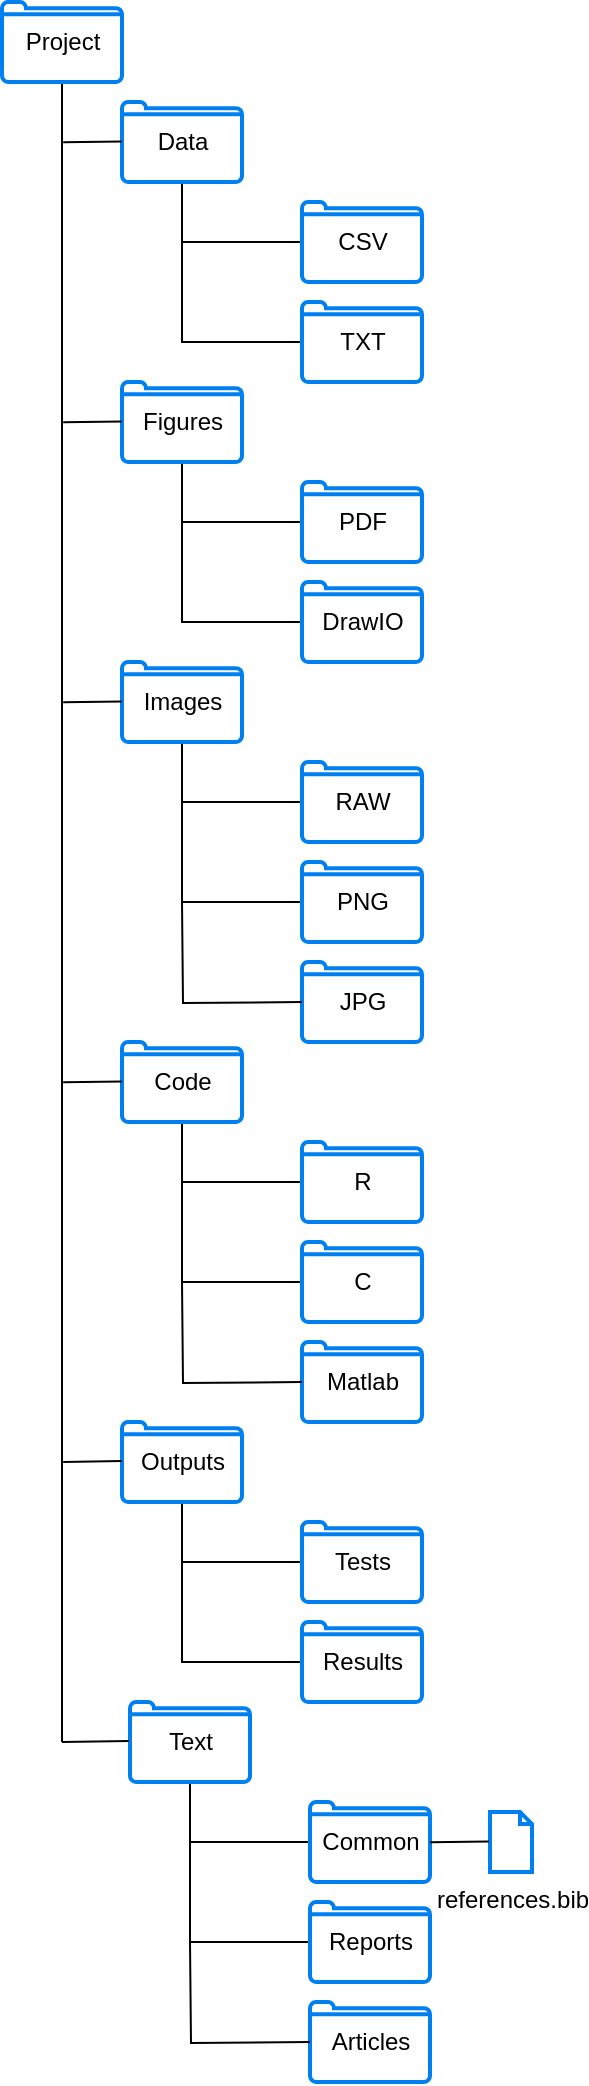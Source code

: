 <mxfile version="13.0.1" type="device"><diagram id="OSJQArlNk0mbSieSkFhg" name="Page-1"><mxGraphModel dx="1301" dy="1180" grid="1" gridSize="10" guides="1" tooltips="1" connect="1" arrows="1" fold="1" page="1" pageScale="1" pageWidth="850" pageHeight="1100" math="0" shadow="0"><root><mxCell id="0"/><mxCell id="1" parent="0"/><mxCell id="ekf-TX3PyhvcFV8pfSGV-8" value="" style="edgeStyle=orthogonalEdgeStyle;rounded=0;orthogonalLoop=1;jettySize=auto;html=1;startArrow=none;startFill=0;endArrow=none;endFill=0;fillColor=#fff2cc;strokeColor=#000000;" parent="1" source="ekf-TX3PyhvcFV8pfSGV-1" edge="1"><mxGeometry relative="1" as="geometry"><mxPoint x="190" y="930" as="targetPoint"/></mxGeometry></mxCell><mxCell id="ekf-TX3PyhvcFV8pfSGV-1" value="" style="html=1;verticalLabelPosition=bottom;align=center;labelBackgroundColor=#ffffff;verticalAlign=top;strokeWidth=2;strokeColor=#0080F0;shadow=0;dashed=0;shape=mxgraph.ios7.icons.folder;container=1;" parent="1" vertex="1"><mxGeometry x="160" y="60" width="60" height="40" as="geometry"/></mxCell><mxCell id="ekf-TX3PyhvcFV8pfSGV-2" value="Project" style="text;html=1;resizable=0;autosize=1;align=center;verticalAlign=middle;points=[];fillColor=none;strokeColor=none;rounded=0;" parent="ekf-TX3PyhvcFV8pfSGV-1" vertex="1"><mxGeometry x="5" y="10" width="50" height="20" as="geometry"/></mxCell><mxCell id="ekf-TX3PyhvcFV8pfSGV-13" value="" style="edgeStyle=orthogonalEdgeStyle;rounded=0;orthogonalLoop=1;jettySize=auto;html=1;startArrow=none;startFill=0;endArrow=none;endFill=0;" parent="1" source="ekf-TX3PyhvcFV8pfSGV-9" target="ekf-TX3PyhvcFV8pfSGV-11" edge="1"><mxGeometry relative="1" as="geometry"><Array as="points"><mxPoint x="250" y="180"/></Array></mxGeometry></mxCell><mxCell id="ekf-TX3PyhvcFV8pfSGV-16" value="" style="edgeStyle=orthogonalEdgeStyle;rounded=0;orthogonalLoop=1;jettySize=auto;html=1;startArrow=none;startFill=0;endArrow=none;endFill=0;" parent="1" source="ekf-TX3PyhvcFV8pfSGV-9" target="ekf-TX3PyhvcFV8pfSGV-14" edge="1"><mxGeometry relative="1" as="geometry"><Array as="points"><mxPoint x="250" y="230"/></Array></mxGeometry></mxCell><mxCell id="ekf-TX3PyhvcFV8pfSGV-9" value="" style="html=1;verticalLabelPosition=bottom;align=center;labelBackgroundColor=#ffffff;verticalAlign=top;strokeWidth=2;strokeColor=#0080F0;shadow=0;dashed=0;shape=mxgraph.ios7.icons.folder;container=1;" parent="1" vertex="1"><mxGeometry x="220" y="110" width="60" height="40" as="geometry"/></mxCell><mxCell id="ekf-TX3PyhvcFV8pfSGV-10" value="Data" style="text;html=1;resizable=0;autosize=1;align=center;verticalAlign=middle;points=[];fillColor=none;strokeColor=none;rounded=0;" parent="ekf-TX3PyhvcFV8pfSGV-9" vertex="1"><mxGeometry x="10" y="10" width="40" height="20" as="geometry"/></mxCell><mxCell id="ekf-TX3PyhvcFV8pfSGV-14" value="" style="html=1;verticalLabelPosition=bottom;align=center;labelBackgroundColor=#ffffff;verticalAlign=top;strokeWidth=2;strokeColor=#0080F0;shadow=0;dashed=0;shape=mxgraph.ios7.icons.folder;container=1;" parent="1" vertex="1"><mxGeometry x="310" y="210" width="60" height="40" as="geometry"/></mxCell><mxCell id="ekf-TX3PyhvcFV8pfSGV-15" value="TXT&lt;br&gt;" style="text;html=1;resizable=0;autosize=1;align=center;verticalAlign=middle;points=[];fillColor=none;strokeColor=none;rounded=0;" parent="ekf-TX3PyhvcFV8pfSGV-14" vertex="1"><mxGeometry x="10" y="10" width="40" height="20" as="geometry"/></mxCell><mxCell id="ekf-TX3PyhvcFV8pfSGV-11" value="" style="html=1;verticalLabelPosition=bottom;align=center;labelBackgroundColor=#ffffff;verticalAlign=top;strokeWidth=2;strokeColor=#0080F0;shadow=0;dashed=0;shape=mxgraph.ios7.icons.folder;container=1;" parent="1" vertex="1"><mxGeometry x="310" y="160" width="60" height="40" as="geometry"/></mxCell><mxCell id="ekf-TX3PyhvcFV8pfSGV-12" value="CSV" style="text;html=1;resizable=0;autosize=1;align=center;verticalAlign=middle;points=[];fillColor=none;strokeColor=none;rounded=0;" parent="ekf-TX3PyhvcFV8pfSGV-11" vertex="1"><mxGeometry x="10" y="10" width="40" height="20" as="geometry"/></mxCell><mxCell id="ekf-TX3PyhvcFV8pfSGV-22" value="" style="edgeStyle=orthogonalEdgeStyle;rounded=0;orthogonalLoop=1;jettySize=auto;html=1;startArrow=none;startFill=0;endArrow=none;endFill=0;" parent="1" source="ekf-TX3PyhvcFV8pfSGV-24" target="ekf-TX3PyhvcFV8pfSGV-28" edge="1"><mxGeometry relative="1" as="geometry"><Array as="points"><mxPoint x="250" y="320"/></Array></mxGeometry></mxCell><mxCell id="ekf-TX3PyhvcFV8pfSGV-23" value="" style="edgeStyle=orthogonalEdgeStyle;rounded=0;orthogonalLoop=1;jettySize=auto;html=1;startArrow=none;startFill=0;endArrow=none;endFill=0;" parent="1" source="ekf-TX3PyhvcFV8pfSGV-24" target="ekf-TX3PyhvcFV8pfSGV-26" edge="1"><mxGeometry relative="1" as="geometry"><Array as="points"><mxPoint x="250" y="370"/></Array></mxGeometry></mxCell><mxCell id="ekf-TX3PyhvcFV8pfSGV-24" value="" style="html=1;verticalLabelPosition=bottom;align=center;labelBackgroundColor=#ffffff;verticalAlign=top;strokeWidth=2;strokeColor=#0080F0;shadow=0;dashed=0;shape=mxgraph.ios7.icons.folder;container=1;" parent="1" vertex="1"><mxGeometry x="220" y="250" width="60" height="40" as="geometry"/></mxCell><mxCell id="ekf-TX3PyhvcFV8pfSGV-25" value="Figures" style="text;html=1;resizable=0;autosize=1;align=center;verticalAlign=middle;points=[];fillColor=none;strokeColor=none;rounded=0;" parent="ekf-TX3PyhvcFV8pfSGV-24" vertex="1"><mxGeometry y="10" width="60" height="20" as="geometry"/></mxCell><mxCell id="ekf-TX3PyhvcFV8pfSGV-26" value="" style="html=1;verticalLabelPosition=bottom;align=center;labelBackgroundColor=#ffffff;verticalAlign=top;strokeWidth=2;strokeColor=#0080F0;shadow=0;dashed=0;shape=mxgraph.ios7.icons.folder;container=1;" parent="1" vertex="1"><mxGeometry x="310" y="350" width="60" height="40" as="geometry"/></mxCell><mxCell id="ekf-TX3PyhvcFV8pfSGV-27" value="DrawIO" style="text;html=1;resizable=0;autosize=1;align=center;verticalAlign=middle;points=[];fillColor=none;strokeColor=none;rounded=0;" parent="ekf-TX3PyhvcFV8pfSGV-26" vertex="1"><mxGeometry y="10" width="60" height="20" as="geometry"/></mxCell><mxCell id="ekf-TX3PyhvcFV8pfSGV-28" value="" style="html=1;verticalLabelPosition=bottom;align=center;labelBackgroundColor=#ffffff;verticalAlign=top;strokeWidth=2;strokeColor=#0080F0;shadow=0;dashed=0;shape=mxgraph.ios7.icons.folder;container=1;" parent="1" vertex="1"><mxGeometry x="310" y="300" width="60" height="40" as="geometry"/></mxCell><mxCell id="ekf-TX3PyhvcFV8pfSGV-29" value="PDF" style="text;html=1;resizable=0;autosize=1;align=center;verticalAlign=middle;points=[];fillColor=none;strokeColor=none;rounded=0;" parent="ekf-TX3PyhvcFV8pfSGV-28" vertex="1"><mxGeometry x="10" y="10" width="40" height="20" as="geometry"/></mxCell><mxCell id="ekf-TX3PyhvcFV8pfSGV-30" value="" style="edgeStyle=orthogonalEdgeStyle;rounded=0;orthogonalLoop=1;jettySize=auto;html=1;startArrow=none;startFill=0;endArrow=none;endFill=0;" parent="1" source="ekf-TX3PyhvcFV8pfSGV-32" target="ekf-TX3PyhvcFV8pfSGV-36" edge="1"><mxGeometry relative="1" as="geometry"><Array as="points"><mxPoint x="250" y="460"/></Array></mxGeometry></mxCell><mxCell id="ekf-TX3PyhvcFV8pfSGV-31" value="" style="edgeStyle=orthogonalEdgeStyle;rounded=0;orthogonalLoop=1;jettySize=auto;html=1;startArrow=none;startFill=0;endArrow=none;endFill=0;" parent="1" source="ekf-TX3PyhvcFV8pfSGV-32" target="ekf-TX3PyhvcFV8pfSGV-34" edge="1"><mxGeometry relative="1" as="geometry"><Array as="points"><mxPoint x="250" y="510"/></Array></mxGeometry></mxCell><mxCell id="ekf-TX3PyhvcFV8pfSGV-32" value="" style="html=1;verticalLabelPosition=bottom;align=center;labelBackgroundColor=#ffffff;verticalAlign=top;strokeWidth=2;strokeColor=#0080F0;shadow=0;dashed=0;shape=mxgraph.ios7.icons.folder;container=1;" parent="1" vertex="1"><mxGeometry x="220" y="390" width="60" height="40" as="geometry"/></mxCell><mxCell id="ekf-TX3PyhvcFV8pfSGV-33" value="Images" style="text;html=1;resizable=0;autosize=1;align=center;verticalAlign=middle;points=[];fillColor=none;strokeColor=none;rounded=0;" parent="ekf-TX3PyhvcFV8pfSGV-32" vertex="1"><mxGeometry x="5" y="10" width="50" height="20" as="geometry"/></mxCell><mxCell id="ekf-TX3PyhvcFV8pfSGV-34" value="" style="html=1;verticalLabelPosition=bottom;align=center;labelBackgroundColor=#ffffff;verticalAlign=top;strokeWidth=2;strokeColor=#0080F0;shadow=0;dashed=0;shape=mxgraph.ios7.icons.folder;container=1;" parent="1" vertex="1"><mxGeometry x="310" y="490" width="60" height="40" as="geometry"/></mxCell><mxCell id="ekf-TX3PyhvcFV8pfSGV-35" value="PNG" style="text;html=1;resizable=0;autosize=1;align=center;verticalAlign=middle;points=[];fillColor=none;strokeColor=none;rounded=0;" parent="ekf-TX3PyhvcFV8pfSGV-34" vertex="1"><mxGeometry x="10" y="10" width="40" height="20" as="geometry"/></mxCell><mxCell id="ekf-TX3PyhvcFV8pfSGV-36" value="" style="html=1;verticalLabelPosition=bottom;align=center;labelBackgroundColor=#ffffff;verticalAlign=top;strokeWidth=2;strokeColor=#0080F0;shadow=0;dashed=0;shape=mxgraph.ios7.icons.folder;container=1;" parent="1" vertex="1"><mxGeometry x="310" y="440" width="60" height="40" as="geometry"/></mxCell><mxCell id="ekf-TX3PyhvcFV8pfSGV-37" value="RAW" style="text;html=1;resizable=0;autosize=1;align=center;verticalAlign=middle;points=[];fillColor=none;strokeColor=none;rounded=0;" parent="ekf-TX3PyhvcFV8pfSGV-36" vertex="1"><mxGeometry x="10" y="10" width="40" height="20" as="geometry"/></mxCell><mxCell id="ekf-TX3PyhvcFV8pfSGV-38" value="" style="html=1;verticalLabelPosition=bottom;align=center;labelBackgroundColor=#ffffff;verticalAlign=top;strokeWidth=2;strokeColor=#0080F0;shadow=0;dashed=0;shape=mxgraph.ios7.icons.folder;container=1;" parent="1" vertex="1"><mxGeometry x="310" y="540" width="60" height="40" as="geometry"/></mxCell><mxCell id="ekf-TX3PyhvcFV8pfSGV-41" value="" style="edgeStyle=orthogonalEdgeStyle;rounded=0;orthogonalLoop=1;jettySize=auto;html=1;startArrow=none;startFill=0;endArrow=none;endFill=0;" parent="ekf-TX3PyhvcFV8pfSGV-38" edge="1"><mxGeometry relative="1" as="geometry"><mxPoint y="20" as="sourcePoint"/><mxPoint x="-60" y="-30" as="targetPoint"/></mxGeometry></mxCell><mxCell id="ekf-TX3PyhvcFV8pfSGV-39" value="JPG" style="text;html=1;resizable=0;autosize=1;align=center;verticalAlign=middle;points=[];fillColor=none;strokeColor=none;rounded=0;" parent="ekf-TX3PyhvcFV8pfSGV-38" vertex="1"><mxGeometry x="10" y="10" width="40" height="20" as="geometry"/></mxCell><mxCell id="ekf-TX3PyhvcFV8pfSGV-42" value="" style="edgeStyle=orthogonalEdgeStyle;rounded=0;orthogonalLoop=1;jettySize=auto;html=1;startArrow=none;startFill=0;endArrow=none;endFill=0;" parent="1" source="ekf-TX3PyhvcFV8pfSGV-44" target="ekf-TX3PyhvcFV8pfSGV-48" edge="1"><mxGeometry relative="1" as="geometry"><Array as="points"><mxPoint x="250" y="650"/></Array></mxGeometry></mxCell><mxCell id="ekf-TX3PyhvcFV8pfSGV-43" value="" style="edgeStyle=orthogonalEdgeStyle;rounded=0;orthogonalLoop=1;jettySize=auto;html=1;startArrow=none;startFill=0;endArrow=none;endFill=0;" parent="1" source="ekf-TX3PyhvcFV8pfSGV-44" target="ekf-TX3PyhvcFV8pfSGV-46" edge="1"><mxGeometry relative="1" as="geometry"><Array as="points"><mxPoint x="250" y="700"/></Array></mxGeometry></mxCell><mxCell id="ekf-TX3PyhvcFV8pfSGV-44" value="" style="html=1;verticalLabelPosition=bottom;align=center;labelBackgroundColor=#ffffff;verticalAlign=top;strokeWidth=2;strokeColor=#0080F0;shadow=0;dashed=0;shape=mxgraph.ios7.icons.folder;container=1;" parent="1" vertex="1"><mxGeometry x="220" y="580" width="60" height="40" as="geometry"/></mxCell><mxCell id="ekf-TX3PyhvcFV8pfSGV-45" value="Code" style="text;html=1;resizable=0;autosize=1;align=center;verticalAlign=middle;points=[];fillColor=none;strokeColor=none;rounded=0;" parent="ekf-TX3PyhvcFV8pfSGV-44" vertex="1"><mxGeometry x="10" y="10" width="40" height="20" as="geometry"/></mxCell><mxCell id="ekf-TX3PyhvcFV8pfSGV-46" value="" style="html=1;verticalLabelPosition=bottom;align=center;labelBackgroundColor=#ffffff;verticalAlign=top;strokeWidth=2;strokeColor=#0080F0;shadow=0;dashed=0;shape=mxgraph.ios7.icons.folder;container=1;" parent="1" vertex="1"><mxGeometry x="310" y="680" width="60" height="40" as="geometry"/></mxCell><mxCell id="ekf-TX3PyhvcFV8pfSGV-47" value="C" style="text;html=1;resizable=0;autosize=1;align=center;verticalAlign=middle;points=[];fillColor=none;strokeColor=none;rounded=0;" parent="ekf-TX3PyhvcFV8pfSGV-46" vertex="1"><mxGeometry x="20" y="10" width="20" height="20" as="geometry"/></mxCell><mxCell id="ekf-TX3PyhvcFV8pfSGV-48" value="" style="html=1;verticalLabelPosition=bottom;align=center;labelBackgroundColor=#ffffff;verticalAlign=top;strokeWidth=2;strokeColor=#0080F0;shadow=0;dashed=0;shape=mxgraph.ios7.icons.folder;container=1;" parent="1" vertex="1"><mxGeometry x="310" y="630" width="60" height="40" as="geometry"/></mxCell><mxCell id="ekf-TX3PyhvcFV8pfSGV-49" value="R" style="text;html=1;resizable=0;autosize=1;align=center;verticalAlign=middle;points=[];fillColor=none;strokeColor=none;rounded=0;" parent="ekf-TX3PyhvcFV8pfSGV-48" vertex="1"><mxGeometry x="20" y="10" width="20" height="20" as="geometry"/></mxCell><mxCell id="ekf-TX3PyhvcFV8pfSGV-50" value="" style="html=1;verticalLabelPosition=bottom;align=center;labelBackgroundColor=#ffffff;verticalAlign=top;strokeWidth=2;strokeColor=#0080F0;shadow=0;dashed=0;shape=mxgraph.ios7.icons.folder;container=1;" parent="1" vertex="1"><mxGeometry x="310" y="730" width="60" height="40" as="geometry"/></mxCell><mxCell id="ekf-TX3PyhvcFV8pfSGV-51" value="" style="edgeStyle=orthogonalEdgeStyle;rounded=0;orthogonalLoop=1;jettySize=auto;html=1;startArrow=none;startFill=0;endArrow=none;endFill=0;" parent="ekf-TX3PyhvcFV8pfSGV-50" edge="1"><mxGeometry relative="1" as="geometry"><mxPoint y="20" as="sourcePoint"/><mxPoint x="-60" y="-30" as="targetPoint"/></mxGeometry></mxCell><mxCell id="ekf-TX3PyhvcFV8pfSGV-52" value="Matlab" style="text;html=1;resizable=0;autosize=1;align=center;verticalAlign=middle;points=[];fillColor=none;strokeColor=none;rounded=0;" parent="ekf-TX3PyhvcFV8pfSGV-50" vertex="1"><mxGeometry x="5" y="10" width="50" height="20" as="geometry"/></mxCell><mxCell id="ekf-TX3PyhvcFV8pfSGV-53" value="" style="edgeStyle=orthogonalEdgeStyle;rounded=0;orthogonalLoop=1;jettySize=auto;html=1;startArrow=none;startFill=0;endArrow=none;endFill=0;" parent="1" source="ekf-TX3PyhvcFV8pfSGV-55" target="ekf-TX3PyhvcFV8pfSGV-59" edge="1"><mxGeometry relative="1" as="geometry"><Array as="points"><mxPoint x="254" y="980"/></Array></mxGeometry></mxCell><mxCell id="ekf-TX3PyhvcFV8pfSGV-54" value="" style="edgeStyle=orthogonalEdgeStyle;rounded=0;orthogonalLoop=1;jettySize=auto;html=1;startArrow=none;startFill=0;endArrow=none;endFill=0;" parent="1" source="ekf-TX3PyhvcFV8pfSGV-55" target="ekf-TX3PyhvcFV8pfSGV-57" edge="1"><mxGeometry relative="1" as="geometry"><Array as="points"><mxPoint x="254" y="1030"/></Array></mxGeometry></mxCell><mxCell id="ekf-TX3PyhvcFV8pfSGV-55" value="" style="html=1;verticalLabelPosition=bottom;align=center;labelBackgroundColor=#ffffff;verticalAlign=top;strokeWidth=2;strokeColor=#0080F0;shadow=0;dashed=0;shape=mxgraph.ios7.icons.folder;container=1;" parent="1" vertex="1"><mxGeometry x="224" y="910" width="60" height="40" as="geometry"/></mxCell><mxCell id="ekf-TX3PyhvcFV8pfSGV-56" value="Text" style="text;html=1;resizable=0;autosize=1;align=center;verticalAlign=middle;points=[];fillColor=none;strokeColor=none;rounded=0;" parent="ekf-TX3PyhvcFV8pfSGV-55" vertex="1"><mxGeometry x="10" y="10" width="40" height="20" as="geometry"/></mxCell><mxCell id="ekf-TX3PyhvcFV8pfSGV-57" value="" style="html=1;verticalLabelPosition=bottom;align=center;labelBackgroundColor=#ffffff;verticalAlign=top;strokeWidth=2;strokeColor=#0080F0;shadow=0;dashed=0;shape=mxgraph.ios7.icons.folder;container=1;" parent="1" vertex="1"><mxGeometry x="314" y="1010" width="60" height="40" as="geometry"/></mxCell><mxCell id="ekf-TX3PyhvcFV8pfSGV-58" value="Reports" style="text;html=1;resizable=0;autosize=1;align=center;verticalAlign=middle;points=[];fillColor=none;strokeColor=none;rounded=0;" parent="ekf-TX3PyhvcFV8pfSGV-57" vertex="1"><mxGeometry y="10" width="60" height="20" as="geometry"/></mxCell><mxCell id="ekf-TX3PyhvcFV8pfSGV-59" value="" style="html=1;verticalLabelPosition=bottom;align=center;labelBackgroundColor=#ffffff;verticalAlign=top;strokeWidth=2;strokeColor=#0080F0;shadow=0;dashed=0;shape=mxgraph.ios7.icons.folder;container=1;" parent="1" vertex="1"><mxGeometry x="314" y="960" width="60" height="40" as="geometry"/></mxCell><mxCell id="ekf-TX3PyhvcFV8pfSGV-60" value="Common" style="text;html=1;resizable=0;autosize=1;align=center;verticalAlign=middle;points=[];fillColor=none;strokeColor=none;rounded=0;" parent="ekf-TX3PyhvcFV8pfSGV-59" vertex="1"><mxGeometry y="10" width="60" height="20" as="geometry"/></mxCell><mxCell id="ekf-TX3PyhvcFV8pfSGV-61" value="" style="html=1;verticalLabelPosition=bottom;align=center;labelBackgroundColor=#ffffff;verticalAlign=top;strokeWidth=2;strokeColor=#0080F0;shadow=0;dashed=0;shape=mxgraph.ios7.icons.folder;container=1;" parent="1" vertex="1"><mxGeometry x="314" y="1060" width="60" height="40" as="geometry"/></mxCell><mxCell id="ekf-TX3PyhvcFV8pfSGV-62" value="" style="edgeStyle=orthogonalEdgeStyle;rounded=0;orthogonalLoop=1;jettySize=auto;html=1;startArrow=none;startFill=0;endArrow=none;endFill=0;" parent="ekf-TX3PyhvcFV8pfSGV-61" edge="1"><mxGeometry relative="1" as="geometry"><mxPoint y="20" as="sourcePoint"/><mxPoint x="-60" y="-30" as="targetPoint"/></mxGeometry></mxCell><mxCell id="ekf-TX3PyhvcFV8pfSGV-63" value="Articles" style="text;html=1;resizable=0;autosize=1;align=center;verticalAlign=middle;points=[];fillColor=none;strokeColor=none;rounded=0;" parent="ekf-TX3PyhvcFV8pfSGV-61" vertex="1"><mxGeometry x="5" y="10" width="50" height="20" as="geometry"/></mxCell><mxCell id="ekf-TX3PyhvcFV8pfSGV-64" value="" style="endArrow=none;html=1;entryX=-0.01;entryY=0.489;entryDx=0;entryDy=0;entryPerimeter=0;" parent="1" target="ekf-TX3PyhvcFV8pfSGV-55" edge="1"><mxGeometry width="50" height="50" relative="1" as="geometry"><mxPoint x="190" y="930" as="sourcePoint"/><mxPoint x="244" y="880" as="targetPoint"/></mxGeometry></mxCell><mxCell id="ekf-TX3PyhvcFV8pfSGV-65" value="" style="endArrow=none;html=1;entryX=-0.01;entryY=0.489;entryDx=0;entryDy=0;entryPerimeter=0;" parent="1" edge="1"><mxGeometry width="50" height="50" relative="1" as="geometry"><mxPoint x="190.6" y="600.15" as="sourcePoint"/><mxPoint x="220.0" y="599.71" as="targetPoint"/></mxGeometry></mxCell><mxCell id="ekf-TX3PyhvcFV8pfSGV-66" value="" style="endArrow=none;html=1;entryX=-0.01;entryY=0.489;entryDx=0;entryDy=0;entryPerimeter=0;" parent="1" edge="1"><mxGeometry width="50" height="50" relative="1" as="geometry"><mxPoint x="190.6" y="410.15" as="sourcePoint"/><mxPoint x="220" y="409.71" as="targetPoint"/></mxGeometry></mxCell><mxCell id="ekf-TX3PyhvcFV8pfSGV-67" value="" style="endArrow=none;html=1;entryX=-0.01;entryY=0.489;entryDx=0;entryDy=0;entryPerimeter=0;" parent="1" edge="1"><mxGeometry width="50" height="50" relative="1" as="geometry"><mxPoint x="190.6" y="270.15" as="sourcePoint"/><mxPoint x="220" y="269.71" as="targetPoint"/></mxGeometry></mxCell><mxCell id="ekf-TX3PyhvcFV8pfSGV-68" value="" style="endArrow=none;html=1;entryX=-0.01;entryY=0.489;entryDx=0;entryDy=0;entryPerimeter=0;" parent="1" edge="1"><mxGeometry width="50" height="50" relative="1" as="geometry"><mxPoint x="190.6" y="130.15" as="sourcePoint"/><mxPoint x="220" y="129.71" as="targetPoint"/></mxGeometry></mxCell><mxCell id="ekf-TX3PyhvcFV8pfSGV-69" value="references.bib" style="html=1;verticalLabelPosition=bottom;align=center;labelBackgroundColor=#ffffff;verticalAlign=top;strokeWidth=2;strokeColor=#0080F0;shadow=0;dashed=0;shape=mxgraph.ios7.icons.document;" parent="1" vertex="1"><mxGeometry x="404" y="965" width="21" height="30" as="geometry"/></mxCell><mxCell id="ekf-TX3PyhvcFV8pfSGV-73" value="" style="endArrow=none;html=1;entryX=-0.01;entryY=0.489;entryDx=0;entryDy=0;entryPerimeter=0;" parent="1" edge="1"><mxGeometry width="50" height="50" relative="1" as="geometry"><mxPoint x="374" y="980.15" as="sourcePoint"/><mxPoint x="403.4" y="979.71" as="targetPoint"/></mxGeometry></mxCell><mxCell id="0DanY2rKP4bIH9jpSesG-1" value="" style="edgeStyle=orthogonalEdgeStyle;rounded=0;orthogonalLoop=1;jettySize=auto;html=1;startArrow=none;startFill=0;endArrow=none;endFill=0;" edge="1" parent="1" source="0DanY2rKP4bIH9jpSesG-3" target="0DanY2rKP4bIH9jpSesG-7"><mxGeometry relative="1" as="geometry"><Array as="points"><mxPoint x="250" y="840"/></Array></mxGeometry></mxCell><mxCell id="0DanY2rKP4bIH9jpSesG-2" value="" style="edgeStyle=orthogonalEdgeStyle;rounded=0;orthogonalLoop=1;jettySize=auto;html=1;startArrow=none;startFill=0;endArrow=none;endFill=0;" edge="1" parent="1" source="0DanY2rKP4bIH9jpSesG-3" target="0DanY2rKP4bIH9jpSesG-5"><mxGeometry relative="1" as="geometry"><Array as="points"><mxPoint x="250" y="890"/></Array></mxGeometry></mxCell><mxCell id="0DanY2rKP4bIH9jpSesG-3" value="" style="html=1;verticalLabelPosition=bottom;align=center;labelBackgroundColor=#ffffff;verticalAlign=top;strokeWidth=2;strokeColor=#0080F0;shadow=0;dashed=0;shape=mxgraph.ios7.icons.folder;container=1;" vertex="1" parent="1"><mxGeometry x="220" y="770" width="60" height="40" as="geometry"/></mxCell><mxCell id="0DanY2rKP4bIH9jpSesG-4" value="Outputs&lt;br&gt;" style="text;html=1;resizable=0;autosize=1;align=center;verticalAlign=middle;points=[];fillColor=none;strokeColor=none;rounded=0;" vertex="1" parent="0DanY2rKP4bIH9jpSesG-3"><mxGeometry y="10" width="60" height="20" as="geometry"/></mxCell><mxCell id="0DanY2rKP4bIH9jpSesG-5" value="" style="html=1;verticalLabelPosition=bottom;align=center;labelBackgroundColor=#ffffff;verticalAlign=top;strokeWidth=2;strokeColor=#0080F0;shadow=0;dashed=0;shape=mxgraph.ios7.icons.folder;container=1;" vertex="1" parent="1"><mxGeometry x="310" y="870" width="60" height="40" as="geometry"/></mxCell><mxCell id="0DanY2rKP4bIH9jpSesG-6" value="Results" style="text;html=1;resizable=0;autosize=1;align=center;verticalAlign=middle;points=[];fillColor=none;strokeColor=none;rounded=0;" vertex="1" parent="0DanY2rKP4bIH9jpSesG-5"><mxGeometry y="10" width="60" height="20" as="geometry"/></mxCell><mxCell id="0DanY2rKP4bIH9jpSesG-7" value="" style="html=1;verticalLabelPosition=bottom;align=center;labelBackgroundColor=#ffffff;verticalAlign=top;strokeWidth=2;strokeColor=#0080F0;shadow=0;dashed=0;shape=mxgraph.ios7.icons.folder;container=1;" vertex="1" parent="1"><mxGeometry x="310" y="820" width="60" height="40" as="geometry"/></mxCell><mxCell id="0DanY2rKP4bIH9jpSesG-8" value="Tests" style="text;html=1;resizable=0;autosize=1;align=center;verticalAlign=middle;points=[];fillColor=none;strokeColor=none;rounded=0;" vertex="1" parent="0DanY2rKP4bIH9jpSesG-7"><mxGeometry x="10" y="10" width="40" height="20" as="geometry"/></mxCell><mxCell id="0DanY2rKP4bIH9jpSesG-9" value="" style="endArrow=none;html=1;entryX=-0.01;entryY=0.489;entryDx=0;entryDy=0;entryPerimeter=0;" edge="1" parent="1"><mxGeometry width="50" height="50" relative="1" as="geometry"><mxPoint x="190.6" y="789.94" as="sourcePoint"/><mxPoint x="220" y="789.5" as="targetPoint"/></mxGeometry></mxCell></root></mxGraphModel></diagram></mxfile>